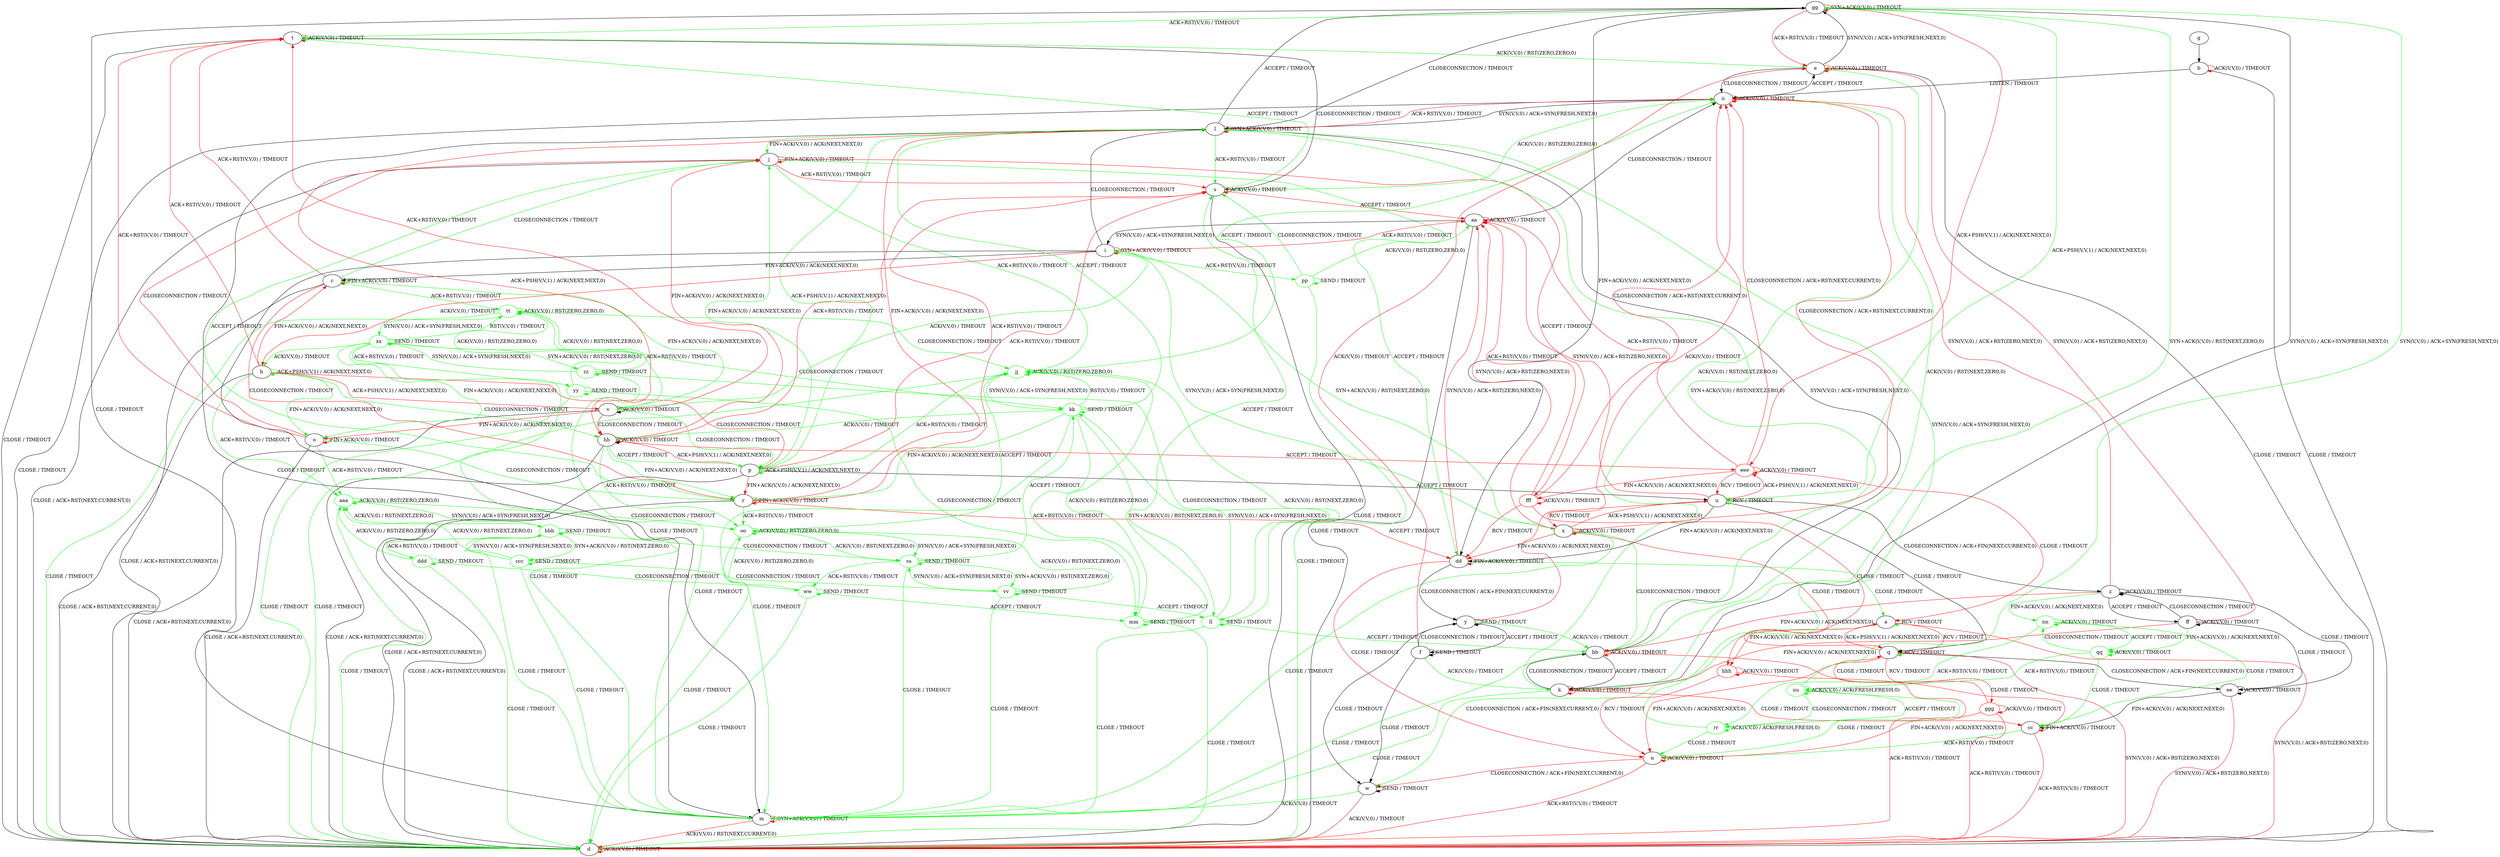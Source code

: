 digraph "" {
	graph ["Incoming time"=9.142990589141846,
		"Outgoing time"=10.283382654190063,
		Output="{'States': 60, 'Transitions': 945, 'Filename': '../results/tcp/TCP_Windows8_Server-TCP_FreeBSD_Server-yices-4.dot'}",
		Reference="{'States': 39, 'Transitions': 495, 'Filename': '../subjects/tcp/TCP_Windows8_Server.dot'}",
		Solver=yices,
		Updated="{'States': 56, 'Transitions': 716, 'Filename': '../subjects/tcp/TCP_FreeBSD_Server.dot'}",
		"f-measure"=0.4393063583815029,
		precision=0.3715083798882682,
		recall=0.5373737373737374
	];
	a -> a [key=0,
	color=green,
	label="RCV / TIMEOUT"];
a -> d [key=0,
color=red,
label="SYN(V,V,0) / ACK+RST(ZERO,NEXT,0)"];
a -> q [key=0,
color=red,
label="RCV / TIMEOUT"];
a -> w [key=0,
color=green,
label="CLOSECONNECTION / ACK+FIN(NEXT,CURRENT,0)"];
hhh [color=red];
a -> hhh [key=0,
color=red,
label="FIN+ACK(V,V,0) / ACK(NEXT,NEXT,0)"];
b -> b [key=0,
color=red,
label="ACK(V,V,0) / TIMEOUT"];
b -> d [key=0,
label="CLOSE / TIMEOUT"];
b -> ii [key=0,
label="LISTEN / TIMEOUT"];
c -> c [key=0,
color=red,
label="FIN+ACK(V,V,0) / TIMEOUT"];
c -> d [key=0,
label="CLOSE / ACK+RST(NEXT,CURRENT,0)"];
c -> j [key=0,
color=green,
label="CLOSECONNECTION / TIMEOUT"];
c -> r [key=0,
color=red,
label="CLOSECONNECTION / TIMEOUT"];
c -> t [key=0,
color=red,
label="ACK+RST(V,V,0) / TIMEOUT"];
tt [color=green];
c -> tt [key=0,
color=green,
label="ACK+RST(V,V,0) / TIMEOUT"];
d -> d [key=0,
color=red,
label="ACK(V,V,0) / TIMEOUT"];
e -> d [key=0,
label="CLOSE / TIMEOUT"];
e -> e [key=0,
color=red,
label="ACK(V,V,0) / TIMEOUT"];
e -> gg [key=0,
label="SYN(V,V,0) / ACK+SYN(FRESH,NEXT,0)"];
e -> ii [key=0,
label="CLOSECONNECTION / TIMEOUT"];
f -> e [key=0,
color=red,
label="ACK(V,V,0) / TIMEOUT"];
f -> f [key=0,
label="SEND / TIMEOUT"];
f -> k [key=0,
color=green,
label="ACK(V,V,0) / TIMEOUT"];
f -> w [key=0,
label="CLOSE / TIMEOUT"];
f -> y [key=0,
label="CLOSECONNECTION / TIMEOUT"];
g -> b [key=0];
h -> c [key=0,
color=red,
label="FIN+ACK(V,V,0) / ACK(NEXT,NEXT,0)"];
h -> d [key=0,
label="CLOSE / ACK+RST(NEXT,CURRENT,0)"];
h -> h [key=0,
color=green,
label="ACK+PSH(V,V,1) / ACK(NEXT,NEXT,0)"];
h -> o [key=0,
color=green,
label="FIN+ACK(V,V,0) / ACK(NEXT,NEXT,0)"];
h -> p [key=0,
color=red,
label="CLOSECONNECTION / TIMEOUT"];
h -> t [key=0,
color=red,
label="ACK+RST(V,V,0) / TIMEOUT"];
h -> v [key=0,
color=red,
label="ACK+PSH(V,V,1) / ACK(NEXT,NEXT,0)"];
h -> hh [key=0,
color=green,
label="CLOSECONNECTION / TIMEOUT"];
aaa [color=green];
h -> aaa [key=0,
color=green,
label="ACK+RST(V,V,0) / TIMEOUT"];
i -> c [key=0,
label="FIN+ACK(V,V,0) / ACK(NEXT,NEXT,0)"];
i -> h [key=0,
color=red,
label="ACK(V,V,0) / TIMEOUT"];
i -> i [key=0,
color=red,
label="SYN+ACK(V,V,0) / TIMEOUT"];
i -> l [key=0,
label="CLOSECONNECTION / TIMEOUT"];
i -> m [key=0,
label="CLOSE / TIMEOUT"];
i -> v [key=0,
color=green,
label="ACK(V,V,0) / TIMEOUT"];
i -> x [key=0,
color=green,
label="SYN+ACK(V,V,0) / RST(NEXT,ZERO,0)"];
i -> aa [key=0,
color=red,
label="ACK+RST(V,V,0) / TIMEOUT"];
pp [color=green];
i -> pp [key=0,
color=green,
label="ACK+RST(V,V,0) / TIMEOUT"];
j -> d [key=0,
label="CLOSE / ACK+RST(NEXT,CURRENT,0)"];
j -> j [key=0,
color=red,
label="FIN+ACK(V,V,0) / TIMEOUT"];
j -> s [key=0,
color=red,
label="ACK+RST(V,V,0) / TIMEOUT"];
j -> dd [key=0,
color=green,
label="ACCEPT / TIMEOUT"];
jj [color=green];
j -> jj [key=0,
color=green,
label="ACK+RST(V,V,0) / TIMEOUT"];
fff [color=red];
j -> fff [key=0,
color=red,
label="ACCEPT / TIMEOUT"];
k -> e [key=0,
color=green,
label="ACK(V,V,0) / RST(NEXT,ZERO,0)"];
k -> k [key=0,
color=red,
label="ACK(V,V,0) / TIMEOUT"];
k -> m [key=0,
color=green,
label="CLOSE / TIMEOUT"];
k -> bb [key=0,
label="CLOSECONNECTION / TIMEOUT"];
k -> cc [key=0,
color=red,
label="CLOSE / TIMEOUT"];
k -> gg [key=0,
label="SYN(V,V,0) / ACK+SYN(FRESH,NEXT,0)"];
l -> j [key=0,
color=green,
label="FIN+ACK(V,V,0) / ACK(NEXT,NEXT,0)"];
l -> l [key=0,
color=red,
label="SYN+ACK(V,V,0) / TIMEOUT"];
l -> m [key=0,
label="CLOSE / TIMEOUT"];
l -> p [key=0,
color=green,
label="ACK+PSH(V,V,1) / ACK(NEXT,NEXT,0)"];
l -> r [key=0,
color=red,
label="FIN+ACK(V,V,0) / ACK(NEXT,NEXT,0)"];
l -> s [key=0,
color=green,
label="ACK+RST(V,V,0) / TIMEOUT"];
l -> bb [key=0,
color=green,
label="SYN+ACK(V,V,0) / RST(NEXT,ZERO,0)"];
l -> gg [key=0,
label="ACCEPT / TIMEOUT"];
l -> hh [key=0,
color=red,
label="ACK+PSH(V,V,1) / ACK(NEXT,NEXT,0)"];
l -> ii [key=0,
color=red,
label="ACK+RST(V,V,0) / TIMEOUT"];
m -> d [key=0,
color=red,
label="ACK(V,V,0) / RST(NEXT,CURRENT,0)"];
m -> m [key=0,
color=red,
label="SYN+ACK(V,V,0) / TIMEOUT"];
n -> d [key=0,
color=red,
label="ACK+RST(V,V,0) / TIMEOUT"];
n -> n [key=0,
color=red,
label="ACK(V,V,0) / TIMEOUT"];
n -> w [key=0,
color=red,
label="CLOSECONNECTION / ACK+FIN(NEXT,CURRENT,0)"];
o -> d [key=0,
label="CLOSE / ACK+RST(NEXT,CURRENT,0)"];
o -> j [key=0,
color=red,
label="CLOSECONNECTION / TIMEOUT"];
o -> o [key=0,
color=red,
label="FIN+ACK(V,V,0) / TIMEOUT"];
o -> r [key=0,
color=green,
label="CLOSECONNECTION / TIMEOUT"];
o -> t [key=0,
color=red,
label="ACK+RST(V,V,0) / TIMEOUT"];
o -> aaa [key=0,
color=green,
label="ACK+RST(V,V,0) / TIMEOUT"];
p -> d [key=0,
label="CLOSE / ACK+RST(NEXT,CURRENT,0)"];
p -> j [key=0,
color=green,
label="FIN+ACK(V,V,0) / ACK(NEXT,NEXT,0)"];
p -> p [key=0,
color=green,
label="ACK+PSH(V,V,1) / ACK(NEXT,NEXT,0)"];
p -> r [key=0,
color=red,
label="FIN+ACK(V,V,0) / ACK(NEXT,NEXT,0)"];
p -> s [key=0,
color=red,
label="ACK+RST(V,V,0) / TIMEOUT"];
p -> u [key=0,
label="ACCEPT / TIMEOUT"];
p -> hh [key=0,
color=red,
label="ACK+PSH(V,V,1) / ACK(NEXT,NEXT,0)"];
p -> jj [key=0,
color=green,
label="ACK+RST(V,V,0) / TIMEOUT"];
q -> a [key=0,
color=red,
label="ACK+PSH(V,V,1) / ACK(NEXT,NEXT,0)"];
q -> d [key=0,
color=red,
label="SYN(V,V,0) / ACK+RST(ZERO,NEXT,0)"];
q -> n [key=0,
color=red,
label="FIN+ACK(V,V,0) / ACK(NEXT,NEXT,0)"];
q -> q [key=0,
color=green,
label="RCV / TIMEOUT"];
q -> ee [key=0,
label="CLOSECONNECTION / ACK+FIN(NEXT,CURRENT,0)"];
ggg [color=red];
q -> ggg [key=0,
color=red,
label="RCV / TIMEOUT"];
r -> d [key=0,
label="CLOSE / ACK+RST(NEXT,CURRENT,0)"];
r -> j [key=0,
color=green,
label="ACCEPT / TIMEOUT"];
r -> r [key=0,
color=red,
label="FIN+ACK(V,V,0) / TIMEOUT"];
r -> s [key=0,
color=red,
label="ACK+RST(V,V,0) / TIMEOUT"];
r -> dd [key=0,
color=red,
label="ACCEPT / TIMEOUT"];
oo [color=green];
r -> oo [key=0,
color=green,
label="ACK+RST(V,V,0) / TIMEOUT"];
s -> d [key=0,
label="CLOSE / TIMEOUT"];
s -> s [key=0,
color=red,
label="ACK(V,V,0) / TIMEOUT"];
s -> t [key=0,
color=green,
label="ACCEPT / TIMEOUT"];
s -> aa [key=0,
color=red,
label="ACCEPT / TIMEOUT"];
s -> ii [key=0,
color=green,
label="ACK(V,V,0) / RST(ZERO,ZERO,0)"];
t -> d [key=0,
label="CLOSE / TIMEOUT"];
t -> e [key=0,
color=green,
label="ACK(V,V,0) / RST(ZERO,ZERO,0)"];
t -> s [key=0,
label="CLOSECONNECTION / TIMEOUT"];
t -> t [key=0,
color=red,
label="ACK(V,V,0) / TIMEOUT"];
u -> q [key=0,
label="CLOSE / TIMEOUT"];
u -> u [key=0,
color=green,
label="RCV / TIMEOUT"];
u -> x [key=0,
color=red,
label="RCV / TIMEOUT"];
u -> z [key=0,
label="CLOSECONNECTION / ACK+FIN(NEXT,CURRENT,0)"];
u -> aa [key=0,
color=red,
label="SYN(V,V,0) / ACK+RST(ZERO,NEXT,0)"];
u -> dd [key=0,
label="FIN+ACK(V,V,0) / ACK(NEXT,NEXT,0)"];
eee [color=red];
u -> eee [key=0,
color=red,
label="ACK+PSH(V,V,1) / ACK(NEXT,NEXT,0)"];
v -> c [key=0,
color=green,
label="FIN+ACK(V,V,0) / ACK(NEXT,NEXT,0)"];
v -> d [key=0,
label="CLOSE / ACK+RST(NEXT,CURRENT,0)"];
v -> o [key=0,
color=red,
label="FIN+ACK(V,V,0) / ACK(NEXT,NEXT,0)"];
v -> p [key=0,
color=green,
label="CLOSECONNECTION / TIMEOUT"];
v -> t [key=0,
color=red,
label="ACK+RST(V,V,0) / TIMEOUT"];
v -> v [key=0,
label="ACK(V,V,0) / TIMEOUT"];
v -> hh [key=0,
color=red,
label="CLOSECONNECTION / TIMEOUT"];
v -> tt [key=0,
color=green,
label="ACK+RST(V,V,0) / TIMEOUT"];
w -> d [key=0,
color=red,
label="ACK(V,V,0) / TIMEOUT"];
w -> m [key=0,
color=green,
label="ACK(V,V,0) / TIMEOUT"];
w -> w [key=0,
label="SEND / TIMEOUT"];
x -> i [key=0,
color=green,
label="SYN(V,V,0) / ACK+SYN(FRESH,NEXT,0)"];
x -> m [key=0,
color=green,
label="CLOSE / TIMEOUT"];
x -> q [key=0,
color=red,
label="CLOSE / TIMEOUT"];
x -> u [key=0,
color=red,
label="ACK+PSH(V,V,1) / ACK(NEXT,NEXT,0)"];
x -> x [key=0,
color=red,
label="ACK(V,V,0) / TIMEOUT"];
x -> aa [key=0,
color=red,
label="SYN(V,V,0) / ACK+RST(ZERO,NEXT,0)"];
x -> bb [key=0,
color=green,
label="CLOSECONNECTION / TIMEOUT"];
x -> dd [key=0,
color=red,
label="FIN+ACK(V,V,0) / ACK(NEXT,NEXT,0)"];
x -> ii [key=0,
color=red,
label="CLOSECONNECTION / ACK+RST(NEXT,CURRENT,0)"];
y -> f [key=0,
label="ACCEPT / TIMEOUT"];
y -> w [key=0,
label="CLOSE / TIMEOUT"];
y -> y [key=0,
label="SEND / TIMEOUT"];
y -> bb [key=0,
color=green,
label="ACK(V,V,0) / TIMEOUT"];
y -> ii [key=0,
color=red,
label="ACK(V,V,0) / TIMEOUT"];
z -> z [key=0,
label="ACK(V,V,0) / TIMEOUT"];
z -> bb [key=0,
color=red,
label="FIN+ACK(V,V,0) / ACK(NEXT,NEXT,0)"];
z -> ee [key=0,
label="CLOSE / TIMEOUT"];
z -> ff [key=0,
label="ACCEPT / TIMEOUT"];
z -> ii [key=0,
color=red,
label="SYN(V,V,0) / ACK+RST(ZERO,NEXT,0)"];
nn [color=green];
z -> nn [key=0,
color=green,
label="FIN+ACK(V,V,0) / ACK(NEXT,NEXT,0)"];
aa -> d [key=0,
label="CLOSE / TIMEOUT"];
aa -> i [key=0,
label="SYN(V,V,0) / ACK+SYN(FRESH,NEXT,0)"];
aa -> aa [key=0,
color=red,
label="ACK(V,V,0) / TIMEOUT"];
aa -> ii [key=0,
label="CLOSECONNECTION / TIMEOUT"];
bb -> k [key=0,
label="ACCEPT / TIMEOUT"];
bb -> l [key=0,
label="SYN(V,V,0) / ACK+SYN(FRESH,NEXT,0)"];
bb -> m [key=0,
color=green,
label="CLOSE / TIMEOUT"];
bb -> bb [key=0,
color=red,
label="ACK(V,V,0) / TIMEOUT"];
bb -> cc [key=0,
color=red,
label="CLOSE / TIMEOUT"];
bb -> ii [key=0,
color=green,
label="ACK(V,V,0) / RST(NEXT,ZERO,0)"];
cc -> d [key=0,
color=red,
label="ACK+RST(V,V,0) / TIMEOUT"];
cc -> n [key=0,
color=green,
label="ACK+RST(V,V,0) / TIMEOUT"];
cc -> cc [key=0,
color=red,
label="FIN+ACK(V,V,0) / TIMEOUT"];
dd -> a [key=0,
color=green,
label="CLOSE / TIMEOUT"];
dd -> n [key=0,
color=red,
label="CLOSE / TIMEOUT"];
dd -> y [key=0,
label="CLOSECONNECTION / ACK+FIN(NEXT,CURRENT,0)"];
dd -> aa [key=0,
color=red,
label="SYN(V,V,0) / ACK+RST(ZERO,NEXT,0)"];
dd -> dd [key=0,
color=red,
label="FIN+ACK(V,V,0) / TIMEOUT"];
ee -> d [key=0,
color=red,
label="SYN(V,V,0) / ACK+RST(ZERO,NEXT,0)"];
ee -> cc [key=0,
label="FIN+ACK(V,V,0) / ACK(NEXT,NEXT,0)"];
ee -> ee [key=0,
label="ACK(V,V,0) / TIMEOUT"];
ff -> e [key=0,
color=red,
label="SYN(V,V,0) / ACK+RST(ZERO,NEXT,0)"];
ff -> k [key=0,
color=red,
label="FIN+ACK(V,V,0) / ACK(NEXT,NEXT,0)"];
ff -> z [key=0,
label="CLOSECONNECTION / TIMEOUT"];
ff -> ee [key=0,
label="CLOSE / TIMEOUT"];
ff -> ff [key=0,
label="ACK(V,V,0) / TIMEOUT"];
qq [color=green];
ff -> qq [key=0,
color=green,
label="FIN+ACK(V,V,0) / ACK(NEXT,NEXT,0)"];
gg -> e [key=0,
color=red,
label="ACK+RST(V,V,0) / TIMEOUT"];
gg -> k [key=0,
color=green,
label="SYN+ACK(V,V,0) / RST(NEXT,ZERO,0)"];
gg -> l [key=0,
label="CLOSECONNECTION / TIMEOUT"];
gg -> m [key=0,
label="CLOSE / TIMEOUT"];
gg -> t [key=0,
color=green,
label="ACK+RST(V,V,0) / TIMEOUT"];
gg -> u [key=0,
color=green,
label="ACK+PSH(V,V,1) / ACK(NEXT,NEXT,0)"];
gg -> dd [key=0,
label="FIN+ACK(V,V,0) / ACK(NEXT,NEXT,0)"];
gg -> gg [key=0,
color=red,
label="SYN+ACK(V,V,0) / TIMEOUT"];
gg -> eee [key=0,
color=red,
label="ACK+PSH(V,V,1) / ACK(NEXT,NEXT,0)"];
hh -> d [key=0,
label="CLOSE / ACK+RST(NEXT,CURRENT,0)"];
hh -> j [key=0,
color=red,
label="FIN+ACK(V,V,0) / ACK(NEXT,NEXT,0)"];
hh -> p [key=0,
color=green,
label="ACCEPT / TIMEOUT"];
hh -> r [key=0,
color=green,
label="FIN+ACK(V,V,0) / ACK(NEXT,NEXT,0)"];
hh -> s [key=0,
color=red,
label="ACK+RST(V,V,0) / TIMEOUT"];
hh -> hh [key=0,
label="ACK(V,V,0) / TIMEOUT"];
hh -> oo [key=0,
color=green,
label="ACK+RST(V,V,0) / TIMEOUT"];
hh -> eee [key=0,
color=red,
label="ACCEPT / TIMEOUT"];
ii -> d [key=0,
label="CLOSE / TIMEOUT"];
ii -> e [key=0,
label="ACCEPT / TIMEOUT"];
ii -> l [key=0,
label="SYN(V,V,0) / ACK+SYN(FRESH,NEXT,0)"];
ii -> ii [key=0,
color=red,
label="ACK(V,V,0) / TIMEOUT"];
jj -> d [key=0,
color=green,
label="CLOSE / TIMEOUT"];
jj -> ii [key=0,
color=green,
label="ACCEPT / TIMEOUT"];
jj -> jj [key=0,
color=green,
label="ACK(V,V,0) / RST(ZERO,ZERO,0)"];
kk [color=green];
jj -> kk [key=0,
color=green,
label="SYN(V,V,0) / ACK+SYN(FRESH,NEXT,0)"];
kk -> l [key=0,
color=green,
label="ACCEPT / TIMEOUT"];
kk -> m [key=0,
color=green,
label="CLOSE / TIMEOUT"];
kk -> r [key=0,
color=green,
label="FIN+ACK(V,V,0) / ACK(NEXT,NEXT,0)"];
kk -> hh [key=0,
color=green,
label="ACK(V,V,0) / TIMEOUT"];
kk -> jj [key=0,
color=green,
label="RST(V,V,0) / TIMEOUT"];
kk -> kk [key=0,
color=green,
label="SEND / TIMEOUT"];
ll [color=green];
kk -> ll [key=0,
color=green,
label="SYN+ACK(V,V,0) / RST(NEXT,ZERO,0)"];
mm [color=green];
kk -> mm [key=0,
color=green,
label="ACK+RST(V,V,0) / TIMEOUT"];
ll -> m [key=0,
color=green,
label="CLOSE / TIMEOUT"];
ll -> bb [key=0,
color=green,
label="ACCEPT / TIMEOUT"];
ll -> jj [key=0,
color=green,
label="ACK(V,V,0) / RST(NEXT,ZERO,0)"];
ll -> kk [key=0,
color=green,
label="SYN(V,V,0) / ACK+SYN(FRESH,NEXT,0)"];
ll -> ll [key=0,
color=green,
label="SEND / TIMEOUT"];
mm -> d [key=0,
color=green,
label="CLOSE / TIMEOUT"];
mm -> s [key=0,
color=green,
label="ACCEPT / TIMEOUT"];
mm -> jj [key=0,
color=green,
label="ACK(V,V,0) / RST(ZERO,ZERO,0)"];
mm -> mm [key=0,
color=green,
label="SEND / TIMEOUT"];
nn -> cc [key=0,
color=green,
label="CLOSE / TIMEOUT"];
nn -> nn [key=0,
color=green,
label="ACK(V,V,0) / TIMEOUT"];
nn -> qq [key=0,
color=green,
label="ACCEPT / TIMEOUT"];
rr [color=green];
nn -> rr [key=0,
color=green,
label="ACK+RST(V,V,0) / TIMEOUT"];
oo -> d [key=0,
color=green,
label="CLOSE / TIMEOUT"];
oo -> jj [key=0,
color=green,
label="ACCEPT / TIMEOUT"];
oo -> oo [key=0,
color=green,
label="ACK(V,V,0) / RST(ZERO,ZERO,0)"];
ss [color=green];
oo -> ss [key=0,
color=green,
label="SYN(V,V,0) / ACK+SYN(FRESH,NEXT,0)"];
pp -> d [key=0,
color=green,
label="CLOSE / TIMEOUT"];
pp -> s [key=0,
color=green,
label="CLOSECONNECTION / TIMEOUT"];
pp -> aa [key=0,
color=green,
label="ACK(V,V,0) / RST(ZERO,ZERO,0)"];
pp -> pp [key=0,
color=green,
label="SEND / TIMEOUT"];
qq -> cc [key=0,
color=green,
label="CLOSE / TIMEOUT"];
qq -> nn [key=0,
color=green,
label="CLOSECONNECTION / TIMEOUT"];
qq -> qq [key=0,
color=green,
label="ACK(V,V,0) / TIMEOUT"];
uu [color=green];
qq -> uu [key=0,
color=green,
label="ACK+RST(V,V,0) / TIMEOUT"];
rr -> l [key=0,
color=green,
label="SYN(V,V,0) / ACK+SYN(FRESH,NEXT,0)"];
rr -> n [key=0,
color=green,
label="CLOSE / TIMEOUT"];
rr -> rr [key=0,
color=green,
label="ACK(V,V,0) / ACK(FRESH,FRESH,0)"];
rr -> uu [key=0,
color=green,
label="ACCEPT / TIMEOUT"];
ss -> m [key=0,
color=green,
label="CLOSE / TIMEOUT"];
ss -> kk [key=0,
color=green,
label="ACCEPT / TIMEOUT"];
ss -> oo [key=0,
color=green,
label="ACK(V,V,0) / RST(NEXT,ZERO,0)"];
ss -> ss [key=0,
color=green,
label="SEND / TIMEOUT"];
vv [color=green];
ss -> vv [key=0,
color=green,
label="SYN+ACK(V,V,0) / RST(NEXT,ZERO,0)"];
ww [color=green];
ss -> ww [key=0,
color=green,
label="ACK+RST(V,V,0) / TIMEOUT"];
tt -> d [key=0,
color=green,
label="CLOSE / TIMEOUT"];
tt -> jj [key=0,
color=green,
label="CLOSECONNECTION / TIMEOUT"];
tt -> tt [key=0,
color=green,
label="ACK(V,V,0) / RST(ZERO,ZERO,0)"];
xx [color=green];
tt -> xx [key=0,
color=green,
label="SYN(V,V,0) / ACK+SYN(FRESH,NEXT,0)"];
uu -> n [key=0,
color=green,
label="CLOSE / TIMEOUT"];
uu -> gg [key=0,
color=green,
label="SYN(V,V,0) / ACK+SYN(FRESH,NEXT,0)"];
uu -> rr [key=0,
color=green,
label="CLOSECONNECTION / TIMEOUT"];
uu -> uu [key=0,
color=green,
label="ACK(V,V,0) / ACK(FRESH,FRESH,0)"];
vv -> m [key=0,
color=green,
label="CLOSE / TIMEOUT"];
vv -> ll [key=0,
color=green,
label="ACCEPT / TIMEOUT"];
vv -> oo [key=0,
color=green,
label="ACK(V,V,0) / RST(NEXT,ZERO,0)"];
vv -> ss [key=0,
color=green,
label="SYN(V,V,0) / ACK+SYN(FRESH,NEXT,0)"];
vv -> vv [key=0,
color=green,
label="SEND / TIMEOUT"];
ww -> d [key=0,
color=green,
label="CLOSE / TIMEOUT"];
ww -> mm [key=0,
color=green,
label="ACCEPT / TIMEOUT"];
ww -> oo [key=0,
color=green,
label="ACK(V,V,0) / RST(ZERO,ZERO,0)"];
ww -> ww [key=0,
color=green,
label="SEND / TIMEOUT"];
xx -> h [key=0,
color=green,
label="ACK(V,V,0) / TIMEOUT"];
xx -> m [key=0,
color=green,
label="CLOSE / TIMEOUT"];
xx -> o [key=0,
color=green,
label="FIN+ACK(V,V,0) / ACK(NEXT,NEXT,0)"];
xx -> kk [key=0,
color=green,
label="CLOSECONNECTION / TIMEOUT"];
xx -> tt [key=0,
color=green,
label="RST(V,V,0) / TIMEOUT"];
xx -> xx [key=0,
color=green,
label="SEND / TIMEOUT"];
yy [color=green];
xx -> yy [key=0,
color=green,
label="ACK+RST(V,V,0) / TIMEOUT"];
zz [color=green];
xx -> zz [key=0,
color=green,
label="SYN+ACK(V,V,0) / RST(NEXT,ZERO,0)"];
yy -> d [key=0,
color=green,
label="CLOSE / TIMEOUT"];
yy -> mm [key=0,
color=green,
label="CLOSECONNECTION / TIMEOUT"];
yy -> tt [key=0,
color=green,
label="ACK(V,V,0) / RST(ZERO,ZERO,0)"];
yy -> yy [key=0,
color=green,
label="SEND / TIMEOUT"];
zz -> m [key=0,
color=green,
label="CLOSE / TIMEOUT"];
zz -> ll [key=0,
color=green,
label="CLOSECONNECTION / TIMEOUT"];
zz -> tt [key=0,
color=green,
label="ACK(V,V,0) / RST(NEXT,ZERO,0)"];
zz -> xx [key=0,
color=green,
label="SYN(V,V,0) / ACK+SYN(FRESH,NEXT,0)"];
zz -> zz [key=0,
color=green,
label="SEND / TIMEOUT"];
aaa -> d [key=0,
color=green,
label="CLOSE / TIMEOUT"];
aaa -> oo [key=0,
color=green,
label="CLOSECONNECTION / TIMEOUT"];
aaa -> aaa [key=0,
color=green,
label="ACK(V,V,0) / RST(ZERO,ZERO,0)"];
bbb [color=green];
aaa -> bbb [key=0,
color=green,
label="SYN(V,V,0) / ACK+SYN(FRESH,NEXT,0)"];
bbb -> m [key=0,
color=green,
label="CLOSE / TIMEOUT"];
bbb -> ss [key=0,
color=green,
label="CLOSECONNECTION / TIMEOUT"];
bbb -> aaa [key=0,
color=green,
label="ACK(V,V,0) / RST(NEXT,ZERO,0)"];
bbb -> bbb [key=0,
color=green,
label="SEND / TIMEOUT"];
ccc [color=green];
bbb -> ccc [key=0,
color=green,
label="SYN+ACK(V,V,0) / RST(NEXT,ZERO,0)"];
ddd [color=green];
bbb -> ddd [key=0,
color=green,
label="ACK+RST(V,V,0) / TIMEOUT"];
ccc -> m [key=0,
color=green,
label="CLOSE / TIMEOUT"];
ccc -> vv [key=0,
color=green,
label="CLOSECONNECTION / TIMEOUT"];
ccc -> aaa [key=0,
color=green,
label="ACK(V,V,0) / RST(NEXT,ZERO,0)"];
ccc -> bbb [key=0,
color=green,
label="SYN(V,V,0) / ACK+SYN(FRESH,NEXT,0)"];
ccc -> ccc [key=0,
color=green,
label="SEND / TIMEOUT"];
ddd -> d [key=0,
color=green,
label="CLOSE / TIMEOUT"];
ddd -> ww [key=0,
color=green,
label="CLOSECONNECTION / TIMEOUT"];
ddd -> aaa [key=0,
color=green,
label="ACK(V,V,0) / RST(ZERO,ZERO,0)"];
ddd -> ddd [key=0,
color=green,
label="SEND / TIMEOUT"];
eee -> a [key=0,
color=red,
label="CLOSE / TIMEOUT"];
eee -> u [key=0,
color=red,
label="RCV / TIMEOUT"];
eee -> aa [key=0,
color=red,
label="ACK+RST(V,V,0) / TIMEOUT"];
eee -> ii [key=0,
color=red,
label="CLOSECONNECTION / ACK+RST(NEXT,CURRENT,0)"];
eee -> eee [key=0,
color=red,
label="ACK(V,V,0) / TIMEOUT"];
eee -> fff [key=0,
color=red,
label="FIN+ACK(V,V,0) / ACK(NEXT,NEXT,0)"];
fff -> aa [key=0,
color=red,
label="ACK+RST(V,V,0) / TIMEOUT"];
fff -> dd [key=0,
color=red,
label="RCV / TIMEOUT"];
fff -> ii [key=0,
color=red,
label="CLOSECONNECTION / ACK+RST(NEXT,CURRENT,0)"];
fff -> fff [key=0,
color=red,
label="ACK(V,V,0) / TIMEOUT"];
fff -> hhh [key=0,
color=red,
label="CLOSE / TIMEOUT"];
ggg -> d [key=0,
color=red,
label="ACK+RST(V,V,0) / TIMEOUT"];
ggg -> n [key=0,
color=red,
label="FIN+ACK(V,V,0) / ACK(NEXT,NEXT,0)"];
ggg -> q [key=0,
color=red,
label="CLOSE / TIMEOUT"];
ggg -> ggg [key=0,
color=red,
label="ACK(V,V,0) / TIMEOUT"];
hhh -> d [key=0,
color=red,
label="ACK+RST(V,V,0) / TIMEOUT"];
hhh -> n [key=0,
color=red,
label="RCV / TIMEOUT"];
hhh -> hhh [key=0,
color=red,
label="ACK(V,V,0) / TIMEOUT"];
}
